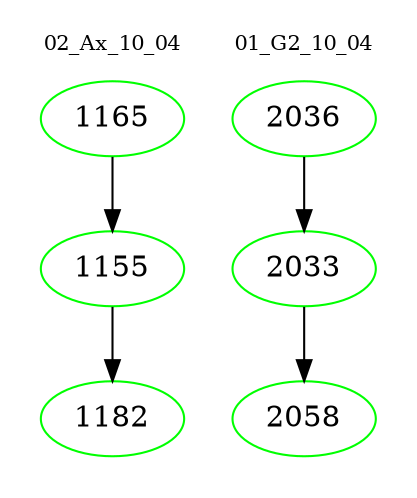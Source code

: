 digraph{
subgraph cluster_0 {
color = white
label = "02_Ax_10_04";
fontsize=10;
T0_1165 [label="1165", color="green"]
T0_1165 -> T0_1155 [color="black"]
T0_1155 [label="1155", color="green"]
T0_1155 -> T0_1182 [color="black"]
T0_1182 [label="1182", color="green"]
}
subgraph cluster_1 {
color = white
label = "01_G2_10_04";
fontsize=10;
T1_2036 [label="2036", color="green"]
T1_2036 -> T1_2033 [color="black"]
T1_2033 [label="2033", color="green"]
T1_2033 -> T1_2058 [color="black"]
T1_2058 [label="2058", color="green"]
}
}
